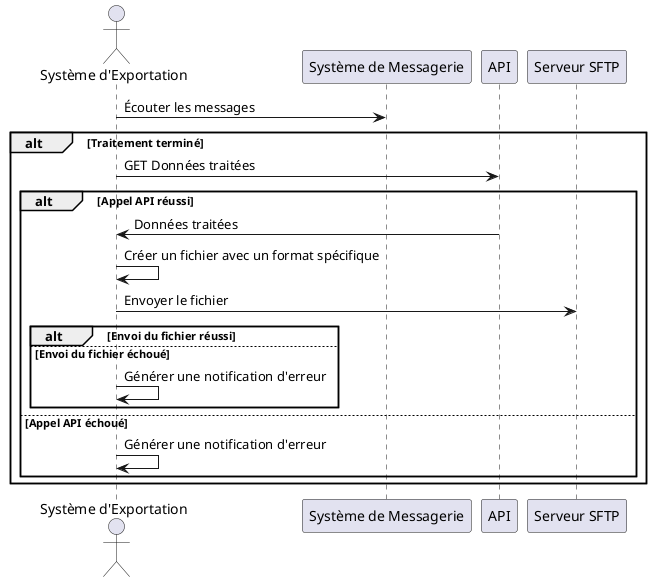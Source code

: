 @startuml
actor "Système d'Exportation" as exportation
participant "Système de Messagerie" as messagerie
participant API
participant "Serveur SFTP" as sftp

exportation -> messagerie: Écouter les messages
alt Traitement terminé
  exportation -> API: GET Données traitées
  alt Appel API réussi
    API -> exportation: Données traitées
    exportation -> exportation: Créer un fichier avec un format spécifique
    exportation -> sftp: Envoyer le fichier
    alt Envoi du fichier réussi
    else Envoi du fichier échoué
      exportation -> exportation: Générer une notification d'erreur
    end
  else Appel API échoué
    exportation -> exportation: Générer une notification d'erreur
  end
end
@enduml